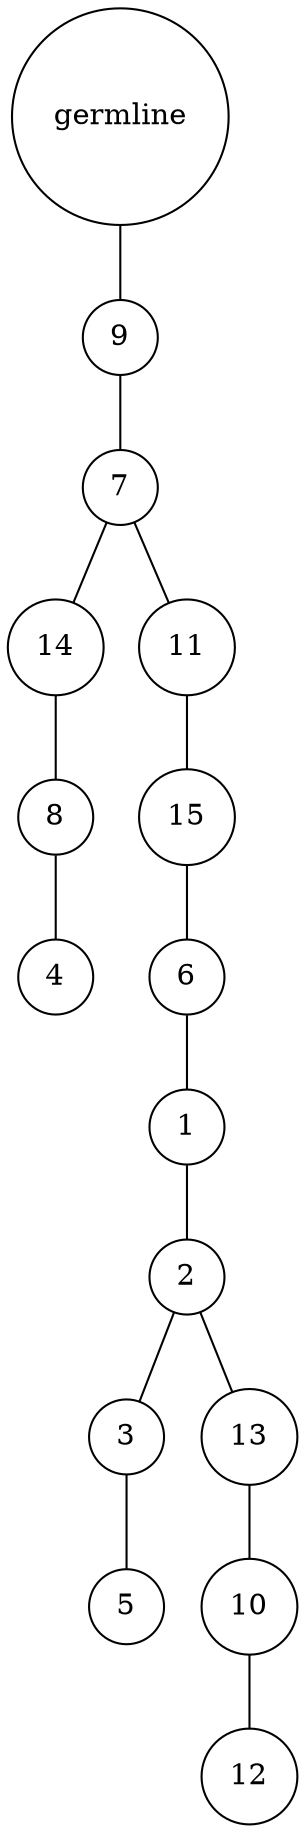 graph {
	rankdir=UD;
	splines=line;
	node [shape=circle]
	"0x7fe6ef73ef10" [label="germline"];
	"0x7fe6ef73ef40" [label="9"];
	"0x7fe6ef73ef10" -- "0x7fe6ef73ef40" ;
	"0x7fe6ef73ef70" [label="7"];
	"0x7fe6ef73ef40" -- "0x7fe6ef73ef70" ;
	"0x7fe6ef73efa0" [label="14"];
	"0x7fe6ef73ef70" -- "0x7fe6ef73efa0" ;
	"0x7fe6ef73efd0" [label="8"];
	"0x7fe6ef73efa0" -- "0x7fe6ef73efd0" ;
	"0x7fe71a350040" [label="4"];
	"0x7fe6ef73efd0" -- "0x7fe71a350040" ;
	"0x7fe71a350070" [label="11"];
	"0x7fe6ef73ef70" -- "0x7fe71a350070" ;
	"0x7fe71a3500a0" [label="15"];
	"0x7fe71a350070" -- "0x7fe71a3500a0" ;
	"0x7fe71a3500d0" [label="6"];
	"0x7fe71a3500a0" -- "0x7fe71a3500d0" ;
	"0x7fe71a350100" [label="1"];
	"0x7fe71a3500d0" -- "0x7fe71a350100" ;
	"0x7fe71a350130" [label="2"];
	"0x7fe71a350100" -- "0x7fe71a350130" ;
	"0x7fe71a350160" [label="3"];
	"0x7fe71a350130" -- "0x7fe71a350160" ;
	"0x7fe71a350190" [label="5"];
	"0x7fe71a350160" -- "0x7fe71a350190" ;
	"0x7fe71a3501c0" [label="13"];
	"0x7fe71a350130" -- "0x7fe71a3501c0" ;
	"0x7fe71a3501f0" [label="10"];
	"0x7fe71a3501c0" -- "0x7fe71a3501f0" ;
	"0x7fe71a350220" [label="12"];
	"0x7fe71a3501f0" -- "0x7fe71a350220" ;
}
